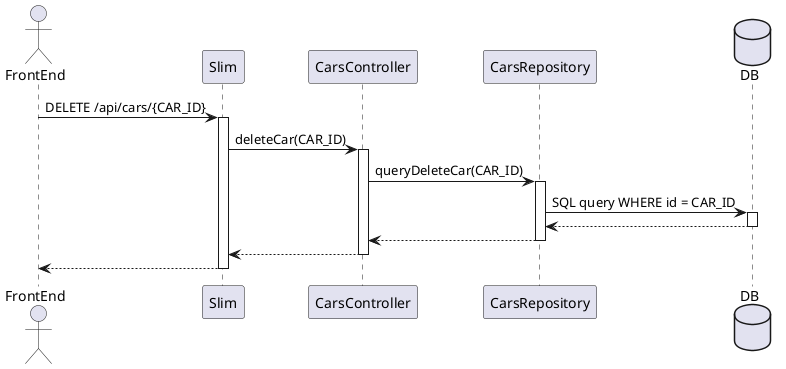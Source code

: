 http://www.plantuml.com/plantuml/uml/VPB1IWCn48RlUOevwg7iNL1gDn65NjmA7cNSp26G9jjaAXJntHqRPTCiU9tytpUJOTQPCV5nxnME71Cyf1ZO1AicARlHJHWOTjxjBmezfjnBC4NlAIsU1ffYTg8xAOkCxvW9z4QfFpcixivEk05jjkR5G8UJwqP1ky_-VdXxqby_yxWFP2hTpt71BZkBm98d9YbV5V1w1fif6xJ8gbb5TZXIEkd_ZTNd6bwCUYEMtVEscE3rqGm6d8LRAAvP9VkGy6enXR9KPzeMYnLK-TRKVlXtwmrHHSgM9JUVmPmjx9g2bMlv1W00

@startuml
actor FrontEnd
participant Slim
participant CarsController
participant CarsRepository
database DB

FrontEnd -> Slim : DELETE /api/cars/{CAR_ID}
activate Slim
Slim -> CarsController : deleteCar(CAR_ID)
activate CarsController
CarsController -> CarsRepository : queryDeleteCar(CAR_ID)
activate CarsRepository
CarsRepository -> DB : SQL query WHERE id = CAR_ID
activate DB
DB --> CarsRepository
deactivate DB
CarsRepository --> CarsController
deactivate CarsRepository
CarsController --> Slim
deactivate CarsController
Slim --> FrontEnd
deactivate Slim
@enduml